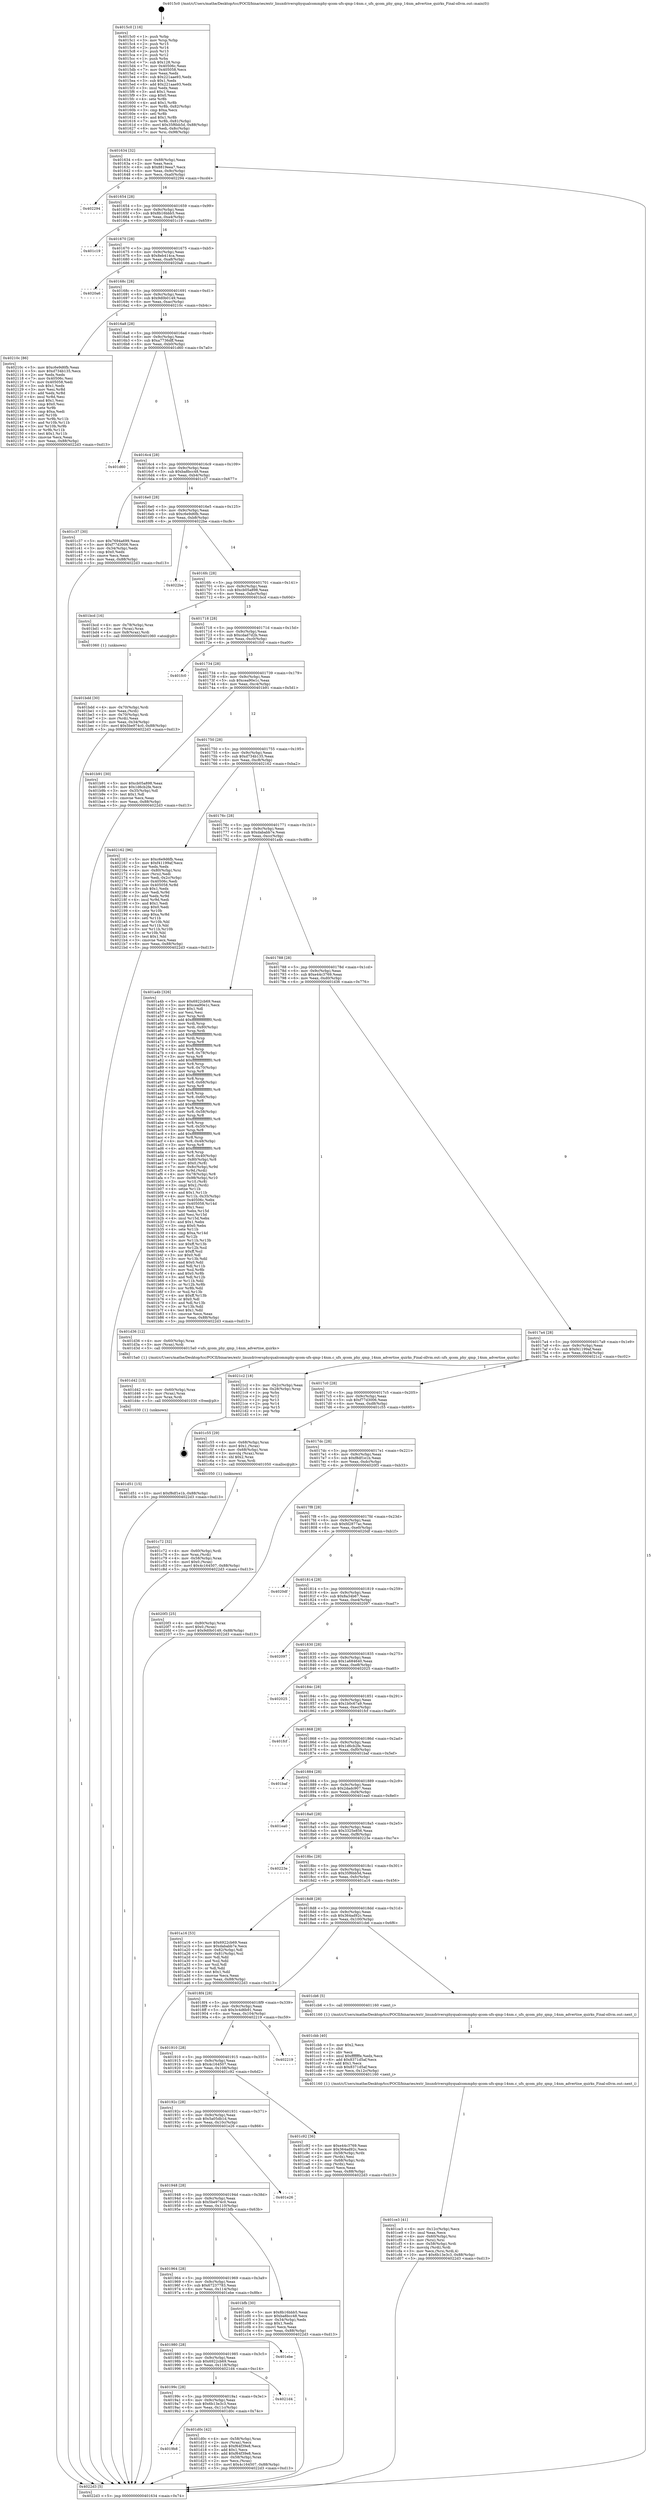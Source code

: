 digraph "0x4015c0" {
  label = "0x4015c0 (/mnt/c/Users/mathe/Desktop/tcc/POCII/binaries/extr_linuxdriversphyqualcommphy-qcom-ufs-qmp-14nm.c_ufs_qcom_phy_qmp_14nm_advertise_quirks_Final-ollvm.out::main(0))"
  labelloc = "t"
  node[shape=record]

  Entry [label="",width=0.3,height=0.3,shape=circle,fillcolor=black,style=filled]
  "0x401634" [label="{
     0x401634 [32]\l
     | [instrs]\l
     &nbsp;&nbsp;0x401634 \<+6\>: mov -0x88(%rbp),%eax\l
     &nbsp;&nbsp;0x40163a \<+2\>: mov %eax,%ecx\l
     &nbsp;&nbsp;0x40163c \<+6\>: sub $0x8819eea7,%ecx\l
     &nbsp;&nbsp;0x401642 \<+6\>: mov %eax,-0x9c(%rbp)\l
     &nbsp;&nbsp;0x401648 \<+6\>: mov %ecx,-0xa0(%rbp)\l
     &nbsp;&nbsp;0x40164e \<+6\>: je 0000000000402294 \<main+0xcd4\>\l
  }"]
  "0x402294" [label="{
     0x402294\l
  }", style=dashed]
  "0x401654" [label="{
     0x401654 [28]\l
     | [instrs]\l
     &nbsp;&nbsp;0x401654 \<+5\>: jmp 0000000000401659 \<main+0x99\>\l
     &nbsp;&nbsp;0x401659 \<+6\>: mov -0x9c(%rbp),%eax\l
     &nbsp;&nbsp;0x40165f \<+5\>: sub $0x8b16bbb5,%eax\l
     &nbsp;&nbsp;0x401664 \<+6\>: mov %eax,-0xa4(%rbp)\l
     &nbsp;&nbsp;0x40166a \<+6\>: je 0000000000401c19 \<main+0x659\>\l
  }"]
  Exit [label="",width=0.3,height=0.3,shape=circle,fillcolor=black,style=filled,peripheries=2]
  "0x401c19" [label="{
     0x401c19\l
  }", style=dashed]
  "0x401670" [label="{
     0x401670 [28]\l
     | [instrs]\l
     &nbsp;&nbsp;0x401670 \<+5\>: jmp 0000000000401675 \<main+0xb5\>\l
     &nbsp;&nbsp;0x401675 \<+6\>: mov -0x9c(%rbp),%eax\l
     &nbsp;&nbsp;0x40167b \<+5\>: sub $0x8eb414ca,%eax\l
     &nbsp;&nbsp;0x401680 \<+6\>: mov %eax,-0xa8(%rbp)\l
     &nbsp;&nbsp;0x401686 \<+6\>: je 00000000004020a6 \<main+0xae6\>\l
  }"]
  "0x401d51" [label="{
     0x401d51 [15]\l
     | [instrs]\l
     &nbsp;&nbsp;0x401d51 \<+10\>: movl $0xf8df1e1b,-0x88(%rbp)\l
     &nbsp;&nbsp;0x401d5b \<+5\>: jmp 00000000004022d3 \<main+0xd13\>\l
  }"]
  "0x4020a6" [label="{
     0x4020a6\l
  }", style=dashed]
  "0x40168c" [label="{
     0x40168c [28]\l
     | [instrs]\l
     &nbsp;&nbsp;0x40168c \<+5\>: jmp 0000000000401691 \<main+0xd1\>\l
     &nbsp;&nbsp;0x401691 \<+6\>: mov -0x9c(%rbp),%eax\l
     &nbsp;&nbsp;0x401697 \<+5\>: sub $0x9d0b0149,%eax\l
     &nbsp;&nbsp;0x40169c \<+6\>: mov %eax,-0xac(%rbp)\l
     &nbsp;&nbsp;0x4016a2 \<+6\>: je 000000000040210c \<main+0xb4c\>\l
  }"]
  "0x401d42" [label="{
     0x401d42 [15]\l
     | [instrs]\l
     &nbsp;&nbsp;0x401d42 \<+4\>: mov -0x60(%rbp),%rax\l
     &nbsp;&nbsp;0x401d46 \<+3\>: mov (%rax),%rax\l
     &nbsp;&nbsp;0x401d49 \<+3\>: mov %rax,%rdi\l
     &nbsp;&nbsp;0x401d4c \<+5\>: call 0000000000401030 \<free@plt\>\l
     | [calls]\l
     &nbsp;&nbsp;0x401030 \{1\} (unknown)\l
  }"]
  "0x40210c" [label="{
     0x40210c [86]\l
     | [instrs]\l
     &nbsp;&nbsp;0x40210c \<+5\>: mov $0xc6e9d6fb,%eax\l
     &nbsp;&nbsp;0x402111 \<+5\>: mov $0xd734b135,%ecx\l
     &nbsp;&nbsp;0x402116 \<+2\>: xor %edx,%edx\l
     &nbsp;&nbsp;0x402118 \<+7\>: mov 0x40506c,%esi\l
     &nbsp;&nbsp;0x40211f \<+7\>: mov 0x405058,%edi\l
     &nbsp;&nbsp;0x402126 \<+3\>: sub $0x1,%edx\l
     &nbsp;&nbsp;0x402129 \<+3\>: mov %esi,%r8d\l
     &nbsp;&nbsp;0x40212c \<+3\>: add %edx,%r8d\l
     &nbsp;&nbsp;0x40212f \<+4\>: imul %r8d,%esi\l
     &nbsp;&nbsp;0x402133 \<+3\>: and $0x1,%esi\l
     &nbsp;&nbsp;0x402136 \<+3\>: cmp $0x0,%esi\l
     &nbsp;&nbsp;0x402139 \<+4\>: sete %r9b\l
     &nbsp;&nbsp;0x40213d \<+3\>: cmp $0xa,%edi\l
     &nbsp;&nbsp;0x402140 \<+4\>: setl %r10b\l
     &nbsp;&nbsp;0x402144 \<+3\>: mov %r9b,%r11b\l
     &nbsp;&nbsp;0x402147 \<+3\>: and %r10b,%r11b\l
     &nbsp;&nbsp;0x40214a \<+3\>: xor %r10b,%r9b\l
     &nbsp;&nbsp;0x40214d \<+3\>: or %r9b,%r11b\l
     &nbsp;&nbsp;0x402150 \<+4\>: test $0x1,%r11b\l
     &nbsp;&nbsp;0x402154 \<+3\>: cmovne %ecx,%eax\l
     &nbsp;&nbsp;0x402157 \<+6\>: mov %eax,-0x88(%rbp)\l
     &nbsp;&nbsp;0x40215d \<+5\>: jmp 00000000004022d3 \<main+0xd13\>\l
  }"]
  "0x4016a8" [label="{
     0x4016a8 [28]\l
     | [instrs]\l
     &nbsp;&nbsp;0x4016a8 \<+5\>: jmp 00000000004016ad \<main+0xed\>\l
     &nbsp;&nbsp;0x4016ad \<+6\>: mov -0x9c(%rbp),%eax\l
     &nbsp;&nbsp;0x4016b3 \<+5\>: sub $0xa7736dff,%eax\l
     &nbsp;&nbsp;0x4016b8 \<+6\>: mov %eax,-0xb0(%rbp)\l
     &nbsp;&nbsp;0x4016be \<+6\>: je 0000000000401d60 \<main+0x7a0\>\l
  }"]
  "0x4019b8" [label="{
     0x4019b8\l
  }", style=dashed]
  "0x401d60" [label="{
     0x401d60\l
  }", style=dashed]
  "0x4016c4" [label="{
     0x4016c4 [28]\l
     | [instrs]\l
     &nbsp;&nbsp;0x4016c4 \<+5\>: jmp 00000000004016c9 \<main+0x109\>\l
     &nbsp;&nbsp;0x4016c9 \<+6\>: mov -0x9c(%rbp),%eax\l
     &nbsp;&nbsp;0x4016cf \<+5\>: sub $0xba8bcc48,%eax\l
     &nbsp;&nbsp;0x4016d4 \<+6\>: mov %eax,-0xb4(%rbp)\l
     &nbsp;&nbsp;0x4016da \<+6\>: je 0000000000401c37 \<main+0x677\>\l
  }"]
  "0x401d0c" [label="{
     0x401d0c [42]\l
     | [instrs]\l
     &nbsp;&nbsp;0x401d0c \<+4\>: mov -0x58(%rbp),%rax\l
     &nbsp;&nbsp;0x401d10 \<+2\>: mov (%rax),%ecx\l
     &nbsp;&nbsp;0x401d12 \<+6\>: sub $0xf64f39e8,%ecx\l
     &nbsp;&nbsp;0x401d18 \<+3\>: add $0x1,%ecx\l
     &nbsp;&nbsp;0x401d1b \<+6\>: add $0xf64f39e8,%ecx\l
     &nbsp;&nbsp;0x401d21 \<+4\>: mov -0x58(%rbp),%rax\l
     &nbsp;&nbsp;0x401d25 \<+2\>: mov %ecx,(%rax)\l
     &nbsp;&nbsp;0x401d27 \<+10\>: movl $0x4c164507,-0x88(%rbp)\l
     &nbsp;&nbsp;0x401d31 \<+5\>: jmp 00000000004022d3 \<main+0xd13\>\l
  }"]
  "0x401c37" [label="{
     0x401c37 [30]\l
     | [instrs]\l
     &nbsp;&nbsp;0x401c37 \<+5\>: mov $0x7694a699,%eax\l
     &nbsp;&nbsp;0x401c3c \<+5\>: mov $0xf77d3006,%ecx\l
     &nbsp;&nbsp;0x401c41 \<+3\>: mov -0x34(%rbp),%edx\l
     &nbsp;&nbsp;0x401c44 \<+3\>: cmp $0x0,%edx\l
     &nbsp;&nbsp;0x401c47 \<+3\>: cmove %ecx,%eax\l
     &nbsp;&nbsp;0x401c4a \<+6\>: mov %eax,-0x88(%rbp)\l
     &nbsp;&nbsp;0x401c50 \<+5\>: jmp 00000000004022d3 \<main+0xd13\>\l
  }"]
  "0x4016e0" [label="{
     0x4016e0 [28]\l
     | [instrs]\l
     &nbsp;&nbsp;0x4016e0 \<+5\>: jmp 00000000004016e5 \<main+0x125\>\l
     &nbsp;&nbsp;0x4016e5 \<+6\>: mov -0x9c(%rbp),%eax\l
     &nbsp;&nbsp;0x4016eb \<+5\>: sub $0xc6e9d6fb,%eax\l
     &nbsp;&nbsp;0x4016f0 \<+6\>: mov %eax,-0xb8(%rbp)\l
     &nbsp;&nbsp;0x4016f6 \<+6\>: je 00000000004022be \<main+0xcfe\>\l
  }"]
  "0x40199c" [label="{
     0x40199c [28]\l
     | [instrs]\l
     &nbsp;&nbsp;0x40199c \<+5\>: jmp 00000000004019a1 \<main+0x3e1\>\l
     &nbsp;&nbsp;0x4019a1 \<+6\>: mov -0x9c(%rbp),%eax\l
     &nbsp;&nbsp;0x4019a7 \<+5\>: sub $0x6b13e3c3,%eax\l
     &nbsp;&nbsp;0x4019ac \<+6\>: mov %eax,-0x11c(%rbp)\l
     &nbsp;&nbsp;0x4019b2 \<+6\>: je 0000000000401d0c \<main+0x74c\>\l
  }"]
  "0x4022be" [label="{
     0x4022be\l
  }", style=dashed]
  "0x4016fc" [label="{
     0x4016fc [28]\l
     | [instrs]\l
     &nbsp;&nbsp;0x4016fc \<+5\>: jmp 0000000000401701 \<main+0x141\>\l
     &nbsp;&nbsp;0x401701 \<+6\>: mov -0x9c(%rbp),%eax\l
     &nbsp;&nbsp;0x401707 \<+5\>: sub $0xcb05a898,%eax\l
     &nbsp;&nbsp;0x40170c \<+6\>: mov %eax,-0xbc(%rbp)\l
     &nbsp;&nbsp;0x401712 \<+6\>: je 0000000000401bcd \<main+0x60d\>\l
  }"]
  "0x4021d4" [label="{
     0x4021d4\l
  }", style=dashed]
  "0x401bcd" [label="{
     0x401bcd [16]\l
     | [instrs]\l
     &nbsp;&nbsp;0x401bcd \<+4\>: mov -0x78(%rbp),%rax\l
     &nbsp;&nbsp;0x401bd1 \<+3\>: mov (%rax),%rax\l
     &nbsp;&nbsp;0x401bd4 \<+4\>: mov 0x8(%rax),%rdi\l
     &nbsp;&nbsp;0x401bd8 \<+5\>: call 0000000000401060 \<atoi@plt\>\l
     | [calls]\l
     &nbsp;&nbsp;0x401060 \{1\} (unknown)\l
  }"]
  "0x401718" [label="{
     0x401718 [28]\l
     | [instrs]\l
     &nbsp;&nbsp;0x401718 \<+5\>: jmp 000000000040171d \<main+0x15d\>\l
     &nbsp;&nbsp;0x40171d \<+6\>: mov -0x9c(%rbp),%eax\l
     &nbsp;&nbsp;0x401723 \<+5\>: sub $0xcdad7d2b,%eax\l
     &nbsp;&nbsp;0x401728 \<+6\>: mov %eax,-0xc0(%rbp)\l
     &nbsp;&nbsp;0x40172e \<+6\>: je 0000000000401fc0 \<main+0xa00\>\l
  }"]
  "0x401980" [label="{
     0x401980 [28]\l
     | [instrs]\l
     &nbsp;&nbsp;0x401980 \<+5\>: jmp 0000000000401985 \<main+0x3c5\>\l
     &nbsp;&nbsp;0x401985 \<+6\>: mov -0x9c(%rbp),%eax\l
     &nbsp;&nbsp;0x40198b \<+5\>: sub $0x6922cb69,%eax\l
     &nbsp;&nbsp;0x401990 \<+6\>: mov %eax,-0x118(%rbp)\l
     &nbsp;&nbsp;0x401996 \<+6\>: je 00000000004021d4 \<main+0xc14\>\l
  }"]
  "0x401fc0" [label="{
     0x401fc0\l
  }", style=dashed]
  "0x401734" [label="{
     0x401734 [28]\l
     | [instrs]\l
     &nbsp;&nbsp;0x401734 \<+5\>: jmp 0000000000401739 \<main+0x179\>\l
     &nbsp;&nbsp;0x401739 \<+6\>: mov -0x9c(%rbp),%eax\l
     &nbsp;&nbsp;0x40173f \<+5\>: sub $0xcea90e1c,%eax\l
     &nbsp;&nbsp;0x401744 \<+6\>: mov %eax,-0xc4(%rbp)\l
     &nbsp;&nbsp;0x40174a \<+6\>: je 0000000000401b91 \<main+0x5d1\>\l
  }"]
  "0x401ebe" [label="{
     0x401ebe\l
  }", style=dashed]
  "0x401b91" [label="{
     0x401b91 [30]\l
     | [instrs]\l
     &nbsp;&nbsp;0x401b91 \<+5\>: mov $0xcb05a898,%eax\l
     &nbsp;&nbsp;0x401b96 \<+5\>: mov $0x1d6cb2fe,%ecx\l
     &nbsp;&nbsp;0x401b9b \<+3\>: mov -0x35(%rbp),%dl\l
     &nbsp;&nbsp;0x401b9e \<+3\>: test $0x1,%dl\l
     &nbsp;&nbsp;0x401ba1 \<+3\>: cmovne %ecx,%eax\l
     &nbsp;&nbsp;0x401ba4 \<+6\>: mov %eax,-0x88(%rbp)\l
     &nbsp;&nbsp;0x401baa \<+5\>: jmp 00000000004022d3 \<main+0xd13\>\l
  }"]
  "0x401750" [label="{
     0x401750 [28]\l
     | [instrs]\l
     &nbsp;&nbsp;0x401750 \<+5\>: jmp 0000000000401755 \<main+0x195\>\l
     &nbsp;&nbsp;0x401755 \<+6\>: mov -0x9c(%rbp),%eax\l
     &nbsp;&nbsp;0x40175b \<+5\>: sub $0xd734b135,%eax\l
     &nbsp;&nbsp;0x401760 \<+6\>: mov %eax,-0xc8(%rbp)\l
     &nbsp;&nbsp;0x401766 \<+6\>: je 0000000000402162 \<main+0xba2\>\l
  }"]
  "0x401ce3" [label="{
     0x401ce3 [41]\l
     | [instrs]\l
     &nbsp;&nbsp;0x401ce3 \<+6\>: mov -0x12c(%rbp),%ecx\l
     &nbsp;&nbsp;0x401ce9 \<+3\>: imul %eax,%ecx\l
     &nbsp;&nbsp;0x401cec \<+4\>: mov -0x60(%rbp),%rsi\l
     &nbsp;&nbsp;0x401cf0 \<+3\>: mov (%rsi),%rsi\l
     &nbsp;&nbsp;0x401cf3 \<+4\>: mov -0x58(%rbp),%rdi\l
     &nbsp;&nbsp;0x401cf7 \<+3\>: movslq (%rdi),%rdi\l
     &nbsp;&nbsp;0x401cfa \<+3\>: mov %ecx,(%rsi,%rdi,4)\l
     &nbsp;&nbsp;0x401cfd \<+10\>: movl $0x6b13e3c3,-0x88(%rbp)\l
     &nbsp;&nbsp;0x401d07 \<+5\>: jmp 00000000004022d3 \<main+0xd13\>\l
  }"]
  "0x402162" [label="{
     0x402162 [96]\l
     | [instrs]\l
     &nbsp;&nbsp;0x402162 \<+5\>: mov $0xc6e9d6fb,%eax\l
     &nbsp;&nbsp;0x402167 \<+5\>: mov $0xf41199af,%ecx\l
     &nbsp;&nbsp;0x40216c \<+2\>: xor %edx,%edx\l
     &nbsp;&nbsp;0x40216e \<+4\>: mov -0x80(%rbp),%rsi\l
     &nbsp;&nbsp;0x402172 \<+2\>: mov (%rsi),%edi\l
     &nbsp;&nbsp;0x402174 \<+3\>: mov %edi,-0x2c(%rbp)\l
     &nbsp;&nbsp;0x402177 \<+7\>: mov 0x40506c,%edi\l
     &nbsp;&nbsp;0x40217e \<+8\>: mov 0x405058,%r8d\l
     &nbsp;&nbsp;0x402186 \<+3\>: sub $0x1,%edx\l
     &nbsp;&nbsp;0x402189 \<+3\>: mov %edi,%r9d\l
     &nbsp;&nbsp;0x40218c \<+3\>: add %edx,%r9d\l
     &nbsp;&nbsp;0x40218f \<+4\>: imul %r9d,%edi\l
     &nbsp;&nbsp;0x402193 \<+3\>: and $0x1,%edi\l
     &nbsp;&nbsp;0x402196 \<+3\>: cmp $0x0,%edi\l
     &nbsp;&nbsp;0x402199 \<+4\>: sete %r10b\l
     &nbsp;&nbsp;0x40219d \<+4\>: cmp $0xa,%r8d\l
     &nbsp;&nbsp;0x4021a1 \<+4\>: setl %r11b\l
     &nbsp;&nbsp;0x4021a5 \<+3\>: mov %r10b,%bl\l
     &nbsp;&nbsp;0x4021a8 \<+3\>: and %r11b,%bl\l
     &nbsp;&nbsp;0x4021ab \<+3\>: xor %r11b,%r10b\l
     &nbsp;&nbsp;0x4021ae \<+3\>: or %r10b,%bl\l
     &nbsp;&nbsp;0x4021b1 \<+3\>: test $0x1,%bl\l
     &nbsp;&nbsp;0x4021b4 \<+3\>: cmovne %ecx,%eax\l
     &nbsp;&nbsp;0x4021b7 \<+6\>: mov %eax,-0x88(%rbp)\l
     &nbsp;&nbsp;0x4021bd \<+5\>: jmp 00000000004022d3 \<main+0xd13\>\l
  }"]
  "0x40176c" [label="{
     0x40176c [28]\l
     | [instrs]\l
     &nbsp;&nbsp;0x40176c \<+5\>: jmp 0000000000401771 \<main+0x1b1\>\l
     &nbsp;&nbsp;0x401771 \<+6\>: mov -0x9c(%rbp),%eax\l
     &nbsp;&nbsp;0x401777 \<+5\>: sub $0xdababb7e,%eax\l
     &nbsp;&nbsp;0x40177c \<+6\>: mov %eax,-0xcc(%rbp)\l
     &nbsp;&nbsp;0x401782 \<+6\>: je 0000000000401a4b \<main+0x48b\>\l
  }"]
  "0x401cbb" [label="{
     0x401cbb [40]\l
     | [instrs]\l
     &nbsp;&nbsp;0x401cbb \<+5\>: mov $0x2,%ecx\l
     &nbsp;&nbsp;0x401cc0 \<+1\>: cltd\l
     &nbsp;&nbsp;0x401cc1 \<+2\>: idiv %ecx\l
     &nbsp;&nbsp;0x401cc3 \<+6\>: imul $0xfffffffe,%edx,%ecx\l
     &nbsp;&nbsp;0x401cc9 \<+6\>: add $0x8371d5af,%ecx\l
     &nbsp;&nbsp;0x401ccf \<+3\>: add $0x1,%ecx\l
     &nbsp;&nbsp;0x401cd2 \<+6\>: sub $0x8371d5af,%ecx\l
     &nbsp;&nbsp;0x401cd8 \<+6\>: mov %ecx,-0x12c(%rbp)\l
     &nbsp;&nbsp;0x401cde \<+5\>: call 0000000000401160 \<next_i\>\l
     | [calls]\l
     &nbsp;&nbsp;0x401160 \{1\} (/mnt/c/Users/mathe/Desktop/tcc/POCII/binaries/extr_linuxdriversphyqualcommphy-qcom-ufs-qmp-14nm.c_ufs_qcom_phy_qmp_14nm_advertise_quirks_Final-ollvm.out::next_i)\l
  }"]
  "0x401a4b" [label="{
     0x401a4b [326]\l
     | [instrs]\l
     &nbsp;&nbsp;0x401a4b \<+5\>: mov $0x6922cb69,%eax\l
     &nbsp;&nbsp;0x401a50 \<+5\>: mov $0xcea90e1c,%ecx\l
     &nbsp;&nbsp;0x401a55 \<+2\>: mov $0x1,%dl\l
     &nbsp;&nbsp;0x401a57 \<+2\>: xor %esi,%esi\l
     &nbsp;&nbsp;0x401a59 \<+3\>: mov %rsp,%rdi\l
     &nbsp;&nbsp;0x401a5c \<+4\>: add $0xfffffffffffffff0,%rdi\l
     &nbsp;&nbsp;0x401a60 \<+3\>: mov %rdi,%rsp\l
     &nbsp;&nbsp;0x401a63 \<+4\>: mov %rdi,-0x80(%rbp)\l
     &nbsp;&nbsp;0x401a67 \<+3\>: mov %rsp,%rdi\l
     &nbsp;&nbsp;0x401a6a \<+4\>: add $0xfffffffffffffff0,%rdi\l
     &nbsp;&nbsp;0x401a6e \<+3\>: mov %rdi,%rsp\l
     &nbsp;&nbsp;0x401a71 \<+3\>: mov %rsp,%r8\l
     &nbsp;&nbsp;0x401a74 \<+4\>: add $0xfffffffffffffff0,%r8\l
     &nbsp;&nbsp;0x401a78 \<+3\>: mov %r8,%rsp\l
     &nbsp;&nbsp;0x401a7b \<+4\>: mov %r8,-0x78(%rbp)\l
     &nbsp;&nbsp;0x401a7f \<+3\>: mov %rsp,%r8\l
     &nbsp;&nbsp;0x401a82 \<+4\>: add $0xfffffffffffffff0,%r8\l
     &nbsp;&nbsp;0x401a86 \<+3\>: mov %r8,%rsp\l
     &nbsp;&nbsp;0x401a89 \<+4\>: mov %r8,-0x70(%rbp)\l
     &nbsp;&nbsp;0x401a8d \<+3\>: mov %rsp,%r8\l
     &nbsp;&nbsp;0x401a90 \<+4\>: add $0xfffffffffffffff0,%r8\l
     &nbsp;&nbsp;0x401a94 \<+3\>: mov %r8,%rsp\l
     &nbsp;&nbsp;0x401a97 \<+4\>: mov %r8,-0x68(%rbp)\l
     &nbsp;&nbsp;0x401a9b \<+3\>: mov %rsp,%r8\l
     &nbsp;&nbsp;0x401a9e \<+4\>: add $0xfffffffffffffff0,%r8\l
     &nbsp;&nbsp;0x401aa2 \<+3\>: mov %r8,%rsp\l
     &nbsp;&nbsp;0x401aa5 \<+4\>: mov %r8,-0x60(%rbp)\l
     &nbsp;&nbsp;0x401aa9 \<+3\>: mov %rsp,%r8\l
     &nbsp;&nbsp;0x401aac \<+4\>: add $0xfffffffffffffff0,%r8\l
     &nbsp;&nbsp;0x401ab0 \<+3\>: mov %r8,%rsp\l
     &nbsp;&nbsp;0x401ab3 \<+4\>: mov %r8,-0x58(%rbp)\l
     &nbsp;&nbsp;0x401ab7 \<+3\>: mov %rsp,%r8\l
     &nbsp;&nbsp;0x401aba \<+4\>: add $0xfffffffffffffff0,%r8\l
     &nbsp;&nbsp;0x401abe \<+3\>: mov %r8,%rsp\l
     &nbsp;&nbsp;0x401ac1 \<+4\>: mov %r8,-0x50(%rbp)\l
     &nbsp;&nbsp;0x401ac5 \<+3\>: mov %rsp,%r8\l
     &nbsp;&nbsp;0x401ac8 \<+4\>: add $0xfffffffffffffff0,%r8\l
     &nbsp;&nbsp;0x401acc \<+3\>: mov %r8,%rsp\l
     &nbsp;&nbsp;0x401acf \<+4\>: mov %r8,-0x48(%rbp)\l
     &nbsp;&nbsp;0x401ad3 \<+3\>: mov %rsp,%r8\l
     &nbsp;&nbsp;0x401ad6 \<+4\>: add $0xfffffffffffffff0,%r8\l
     &nbsp;&nbsp;0x401ada \<+3\>: mov %r8,%rsp\l
     &nbsp;&nbsp;0x401add \<+4\>: mov %r8,-0x40(%rbp)\l
     &nbsp;&nbsp;0x401ae1 \<+4\>: mov -0x80(%rbp),%r8\l
     &nbsp;&nbsp;0x401ae5 \<+7\>: movl $0x0,(%r8)\l
     &nbsp;&nbsp;0x401aec \<+7\>: mov -0x8c(%rbp),%r9d\l
     &nbsp;&nbsp;0x401af3 \<+3\>: mov %r9d,(%rdi)\l
     &nbsp;&nbsp;0x401af6 \<+4\>: mov -0x78(%rbp),%r8\l
     &nbsp;&nbsp;0x401afa \<+7\>: mov -0x98(%rbp),%r10\l
     &nbsp;&nbsp;0x401b01 \<+3\>: mov %r10,(%r8)\l
     &nbsp;&nbsp;0x401b04 \<+3\>: cmpl $0x2,(%rdi)\l
     &nbsp;&nbsp;0x401b07 \<+4\>: setne %r11b\l
     &nbsp;&nbsp;0x401b0b \<+4\>: and $0x1,%r11b\l
     &nbsp;&nbsp;0x401b0f \<+4\>: mov %r11b,-0x35(%rbp)\l
     &nbsp;&nbsp;0x401b13 \<+7\>: mov 0x40506c,%ebx\l
     &nbsp;&nbsp;0x401b1a \<+8\>: mov 0x405058,%r14d\l
     &nbsp;&nbsp;0x401b22 \<+3\>: sub $0x1,%esi\l
     &nbsp;&nbsp;0x401b25 \<+3\>: mov %ebx,%r15d\l
     &nbsp;&nbsp;0x401b28 \<+3\>: add %esi,%r15d\l
     &nbsp;&nbsp;0x401b2b \<+4\>: imul %r15d,%ebx\l
     &nbsp;&nbsp;0x401b2f \<+3\>: and $0x1,%ebx\l
     &nbsp;&nbsp;0x401b32 \<+3\>: cmp $0x0,%ebx\l
     &nbsp;&nbsp;0x401b35 \<+4\>: sete %r11b\l
     &nbsp;&nbsp;0x401b39 \<+4\>: cmp $0xa,%r14d\l
     &nbsp;&nbsp;0x401b3d \<+4\>: setl %r12b\l
     &nbsp;&nbsp;0x401b41 \<+3\>: mov %r11b,%r13b\l
     &nbsp;&nbsp;0x401b44 \<+4\>: xor $0xff,%r13b\l
     &nbsp;&nbsp;0x401b48 \<+3\>: mov %r12b,%sil\l
     &nbsp;&nbsp;0x401b4b \<+4\>: xor $0xff,%sil\l
     &nbsp;&nbsp;0x401b4f \<+3\>: xor $0x0,%dl\l
     &nbsp;&nbsp;0x401b52 \<+3\>: mov %r13b,%dil\l
     &nbsp;&nbsp;0x401b55 \<+4\>: and $0x0,%dil\l
     &nbsp;&nbsp;0x401b59 \<+3\>: and %dl,%r11b\l
     &nbsp;&nbsp;0x401b5c \<+3\>: mov %sil,%r8b\l
     &nbsp;&nbsp;0x401b5f \<+4\>: and $0x0,%r8b\l
     &nbsp;&nbsp;0x401b63 \<+3\>: and %dl,%r12b\l
     &nbsp;&nbsp;0x401b66 \<+3\>: or %r11b,%dil\l
     &nbsp;&nbsp;0x401b69 \<+3\>: or %r12b,%r8b\l
     &nbsp;&nbsp;0x401b6c \<+3\>: xor %r8b,%dil\l
     &nbsp;&nbsp;0x401b6f \<+3\>: or %sil,%r13b\l
     &nbsp;&nbsp;0x401b72 \<+4\>: xor $0xff,%r13b\l
     &nbsp;&nbsp;0x401b76 \<+3\>: or $0x0,%dl\l
     &nbsp;&nbsp;0x401b79 \<+3\>: and %dl,%r13b\l
     &nbsp;&nbsp;0x401b7c \<+3\>: or %r13b,%dil\l
     &nbsp;&nbsp;0x401b7f \<+4\>: test $0x1,%dil\l
     &nbsp;&nbsp;0x401b83 \<+3\>: cmovne %ecx,%eax\l
     &nbsp;&nbsp;0x401b86 \<+6\>: mov %eax,-0x88(%rbp)\l
     &nbsp;&nbsp;0x401b8c \<+5\>: jmp 00000000004022d3 \<main+0xd13\>\l
  }"]
  "0x401788" [label="{
     0x401788 [28]\l
     | [instrs]\l
     &nbsp;&nbsp;0x401788 \<+5\>: jmp 000000000040178d \<main+0x1cd\>\l
     &nbsp;&nbsp;0x40178d \<+6\>: mov -0x9c(%rbp),%eax\l
     &nbsp;&nbsp;0x401793 \<+5\>: sub $0xe44c3769,%eax\l
     &nbsp;&nbsp;0x401798 \<+6\>: mov %eax,-0xd0(%rbp)\l
     &nbsp;&nbsp;0x40179e \<+6\>: je 0000000000401d36 \<main+0x776\>\l
  }"]
  "0x401c72" [label="{
     0x401c72 [32]\l
     | [instrs]\l
     &nbsp;&nbsp;0x401c72 \<+4\>: mov -0x60(%rbp),%rdi\l
     &nbsp;&nbsp;0x401c76 \<+3\>: mov %rax,(%rdi)\l
     &nbsp;&nbsp;0x401c79 \<+4\>: mov -0x58(%rbp),%rax\l
     &nbsp;&nbsp;0x401c7d \<+6\>: movl $0x0,(%rax)\l
     &nbsp;&nbsp;0x401c83 \<+10\>: movl $0x4c164507,-0x88(%rbp)\l
     &nbsp;&nbsp;0x401c8d \<+5\>: jmp 00000000004022d3 \<main+0xd13\>\l
  }"]
  "0x401d36" [label="{
     0x401d36 [12]\l
     | [instrs]\l
     &nbsp;&nbsp;0x401d36 \<+4\>: mov -0x60(%rbp),%rax\l
     &nbsp;&nbsp;0x401d3a \<+3\>: mov (%rax),%rdi\l
     &nbsp;&nbsp;0x401d3d \<+5\>: call 00000000004015a0 \<ufs_qcom_phy_qmp_14nm_advertise_quirks\>\l
     | [calls]\l
     &nbsp;&nbsp;0x4015a0 \{1\} (/mnt/c/Users/mathe/Desktop/tcc/POCII/binaries/extr_linuxdriversphyqualcommphy-qcom-ufs-qmp-14nm.c_ufs_qcom_phy_qmp_14nm_advertise_quirks_Final-ollvm.out::ufs_qcom_phy_qmp_14nm_advertise_quirks)\l
  }"]
  "0x4017a4" [label="{
     0x4017a4 [28]\l
     | [instrs]\l
     &nbsp;&nbsp;0x4017a4 \<+5\>: jmp 00000000004017a9 \<main+0x1e9\>\l
     &nbsp;&nbsp;0x4017a9 \<+6\>: mov -0x9c(%rbp),%eax\l
     &nbsp;&nbsp;0x4017af \<+5\>: sub $0xf41199af,%eax\l
     &nbsp;&nbsp;0x4017b4 \<+6\>: mov %eax,-0xd4(%rbp)\l
     &nbsp;&nbsp;0x4017ba \<+6\>: je 00000000004021c2 \<main+0xc02\>\l
  }"]
  "0x401964" [label="{
     0x401964 [28]\l
     | [instrs]\l
     &nbsp;&nbsp;0x401964 \<+5\>: jmp 0000000000401969 \<main+0x3a9\>\l
     &nbsp;&nbsp;0x401969 \<+6\>: mov -0x9c(%rbp),%eax\l
     &nbsp;&nbsp;0x40196f \<+5\>: sub $0x67237783,%eax\l
     &nbsp;&nbsp;0x401974 \<+6\>: mov %eax,-0x114(%rbp)\l
     &nbsp;&nbsp;0x40197a \<+6\>: je 0000000000401ebe \<main+0x8fe\>\l
  }"]
  "0x4021c2" [label="{
     0x4021c2 [18]\l
     | [instrs]\l
     &nbsp;&nbsp;0x4021c2 \<+3\>: mov -0x2c(%rbp),%eax\l
     &nbsp;&nbsp;0x4021c5 \<+4\>: lea -0x28(%rbp),%rsp\l
     &nbsp;&nbsp;0x4021c9 \<+1\>: pop %rbx\l
     &nbsp;&nbsp;0x4021ca \<+2\>: pop %r12\l
     &nbsp;&nbsp;0x4021cc \<+2\>: pop %r13\l
     &nbsp;&nbsp;0x4021ce \<+2\>: pop %r14\l
     &nbsp;&nbsp;0x4021d0 \<+2\>: pop %r15\l
     &nbsp;&nbsp;0x4021d2 \<+1\>: pop %rbp\l
     &nbsp;&nbsp;0x4021d3 \<+1\>: ret\l
  }"]
  "0x4017c0" [label="{
     0x4017c0 [28]\l
     | [instrs]\l
     &nbsp;&nbsp;0x4017c0 \<+5\>: jmp 00000000004017c5 \<main+0x205\>\l
     &nbsp;&nbsp;0x4017c5 \<+6\>: mov -0x9c(%rbp),%eax\l
     &nbsp;&nbsp;0x4017cb \<+5\>: sub $0xf77d3006,%eax\l
     &nbsp;&nbsp;0x4017d0 \<+6\>: mov %eax,-0xd8(%rbp)\l
     &nbsp;&nbsp;0x4017d6 \<+6\>: je 0000000000401c55 \<main+0x695\>\l
  }"]
  "0x401bfb" [label="{
     0x401bfb [30]\l
     | [instrs]\l
     &nbsp;&nbsp;0x401bfb \<+5\>: mov $0x8b16bbb5,%eax\l
     &nbsp;&nbsp;0x401c00 \<+5\>: mov $0xba8bcc48,%ecx\l
     &nbsp;&nbsp;0x401c05 \<+3\>: mov -0x34(%rbp),%edx\l
     &nbsp;&nbsp;0x401c08 \<+3\>: cmp $0x1,%edx\l
     &nbsp;&nbsp;0x401c0b \<+3\>: cmovl %ecx,%eax\l
     &nbsp;&nbsp;0x401c0e \<+6\>: mov %eax,-0x88(%rbp)\l
     &nbsp;&nbsp;0x401c14 \<+5\>: jmp 00000000004022d3 \<main+0xd13\>\l
  }"]
  "0x401c55" [label="{
     0x401c55 [29]\l
     | [instrs]\l
     &nbsp;&nbsp;0x401c55 \<+4\>: mov -0x68(%rbp),%rax\l
     &nbsp;&nbsp;0x401c59 \<+6\>: movl $0x1,(%rax)\l
     &nbsp;&nbsp;0x401c5f \<+4\>: mov -0x68(%rbp),%rax\l
     &nbsp;&nbsp;0x401c63 \<+3\>: movslq (%rax),%rax\l
     &nbsp;&nbsp;0x401c66 \<+4\>: shl $0x2,%rax\l
     &nbsp;&nbsp;0x401c6a \<+3\>: mov %rax,%rdi\l
     &nbsp;&nbsp;0x401c6d \<+5\>: call 0000000000401050 \<malloc@plt\>\l
     | [calls]\l
     &nbsp;&nbsp;0x401050 \{1\} (unknown)\l
  }"]
  "0x4017dc" [label="{
     0x4017dc [28]\l
     | [instrs]\l
     &nbsp;&nbsp;0x4017dc \<+5\>: jmp 00000000004017e1 \<main+0x221\>\l
     &nbsp;&nbsp;0x4017e1 \<+6\>: mov -0x9c(%rbp),%eax\l
     &nbsp;&nbsp;0x4017e7 \<+5\>: sub $0xf8df1e1b,%eax\l
     &nbsp;&nbsp;0x4017ec \<+6\>: mov %eax,-0xdc(%rbp)\l
     &nbsp;&nbsp;0x4017f2 \<+6\>: je 00000000004020f3 \<main+0xb33\>\l
  }"]
  "0x401948" [label="{
     0x401948 [28]\l
     | [instrs]\l
     &nbsp;&nbsp;0x401948 \<+5\>: jmp 000000000040194d \<main+0x38d\>\l
     &nbsp;&nbsp;0x40194d \<+6\>: mov -0x9c(%rbp),%eax\l
     &nbsp;&nbsp;0x401953 \<+5\>: sub $0x5be974c0,%eax\l
     &nbsp;&nbsp;0x401958 \<+6\>: mov %eax,-0x110(%rbp)\l
     &nbsp;&nbsp;0x40195e \<+6\>: je 0000000000401bfb \<main+0x63b\>\l
  }"]
  "0x4020f3" [label="{
     0x4020f3 [25]\l
     | [instrs]\l
     &nbsp;&nbsp;0x4020f3 \<+4\>: mov -0x80(%rbp),%rax\l
     &nbsp;&nbsp;0x4020f7 \<+6\>: movl $0x0,(%rax)\l
     &nbsp;&nbsp;0x4020fd \<+10\>: movl $0x9d0b0149,-0x88(%rbp)\l
     &nbsp;&nbsp;0x402107 \<+5\>: jmp 00000000004022d3 \<main+0xd13\>\l
  }"]
  "0x4017f8" [label="{
     0x4017f8 [28]\l
     | [instrs]\l
     &nbsp;&nbsp;0x4017f8 \<+5\>: jmp 00000000004017fd \<main+0x23d\>\l
     &nbsp;&nbsp;0x4017fd \<+6\>: mov -0x9c(%rbp),%eax\l
     &nbsp;&nbsp;0x401803 \<+5\>: sub $0xfd2877ac,%eax\l
     &nbsp;&nbsp;0x401808 \<+6\>: mov %eax,-0xe0(%rbp)\l
     &nbsp;&nbsp;0x40180e \<+6\>: je 00000000004020df \<main+0xb1f\>\l
  }"]
  "0x401e26" [label="{
     0x401e26\l
  }", style=dashed]
  "0x4020df" [label="{
     0x4020df\l
  }", style=dashed]
  "0x401814" [label="{
     0x401814 [28]\l
     | [instrs]\l
     &nbsp;&nbsp;0x401814 \<+5\>: jmp 0000000000401819 \<main+0x259\>\l
     &nbsp;&nbsp;0x401819 \<+6\>: mov -0x9c(%rbp),%eax\l
     &nbsp;&nbsp;0x40181f \<+5\>: sub $0x8a34b67,%eax\l
     &nbsp;&nbsp;0x401824 \<+6\>: mov %eax,-0xe4(%rbp)\l
     &nbsp;&nbsp;0x40182a \<+6\>: je 0000000000402097 \<main+0xad7\>\l
  }"]
  "0x40192c" [label="{
     0x40192c [28]\l
     | [instrs]\l
     &nbsp;&nbsp;0x40192c \<+5\>: jmp 0000000000401931 \<main+0x371\>\l
     &nbsp;&nbsp;0x401931 \<+6\>: mov -0x9c(%rbp),%eax\l
     &nbsp;&nbsp;0x401937 \<+5\>: sub $0x5a05db1d,%eax\l
     &nbsp;&nbsp;0x40193c \<+6\>: mov %eax,-0x10c(%rbp)\l
     &nbsp;&nbsp;0x401942 \<+6\>: je 0000000000401e26 \<main+0x866\>\l
  }"]
  "0x402097" [label="{
     0x402097\l
  }", style=dashed]
  "0x401830" [label="{
     0x401830 [28]\l
     | [instrs]\l
     &nbsp;&nbsp;0x401830 \<+5\>: jmp 0000000000401835 \<main+0x275\>\l
     &nbsp;&nbsp;0x401835 \<+6\>: mov -0x9c(%rbp),%eax\l
     &nbsp;&nbsp;0x40183b \<+5\>: sub $0x1a684640,%eax\l
     &nbsp;&nbsp;0x401840 \<+6\>: mov %eax,-0xe8(%rbp)\l
     &nbsp;&nbsp;0x401846 \<+6\>: je 0000000000402025 \<main+0xa65\>\l
  }"]
  "0x401c92" [label="{
     0x401c92 [36]\l
     | [instrs]\l
     &nbsp;&nbsp;0x401c92 \<+5\>: mov $0xe44c3769,%eax\l
     &nbsp;&nbsp;0x401c97 \<+5\>: mov $0x364ad92c,%ecx\l
     &nbsp;&nbsp;0x401c9c \<+4\>: mov -0x58(%rbp),%rdx\l
     &nbsp;&nbsp;0x401ca0 \<+2\>: mov (%rdx),%esi\l
     &nbsp;&nbsp;0x401ca2 \<+4\>: mov -0x68(%rbp),%rdx\l
     &nbsp;&nbsp;0x401ca6 \<+2\>: cmp (%rdx),%esi\l
     &nbsp;&nbsp;0x401ca8 \<+3\>: cmovl %ecx,%eax\l
     &nbsp;&nbsp;0x401cab \<+6\>: mov %eax,-0x88(%rbp)\l
     &nbsp;&nbsp;0x401cb1 \<+5\>: jmp 00000000004022d3 \<main+0xd13\>\l
  }"]
  "0x402025" [label="{
     0x402025\l
  }", style=dashed]
  "0x40184c" [label="{
     0x40184c [28]\l
     | [instrs]\l
     &nbsp;&nbsp;0x40184c \<+5\>: jmp 0000000000401851 \<main+0x291\>\l
     &nbsp;&nbsp;0x401851 \<+6\>: mov -0x9c(%rbp),%eax\l
     &nbsp;&nbsp;0x401857 \<+5\>: sub $0x1b0c67a9,%eax\l
     &nbsp;&nbsp;0x40185c \<+6\>: mov %eax,-0xec(%rbp)\l
     &nbsp;&nbsp;0x401862 \<+6\>: je 0000000000401fcf \<main+0xa0f\>\l
  }"]
  "0x401910" [label="{
     0x401910 [28]\l
     | [instrs]\l
     &nbsp;&nbsp;0x401910 \<+5\>: jmp 0000000000401915 \<main+0x355\>\l
     &nbsp;&nbsp;0x401915 \<+6\>: mov -0x9c(%rbp),%eax\l
     &nbsp;&nbsp;0x40191b \<+5\>: sub $0x4c164507,%eax\l
     &nbsp;&nbsp;0x401920 \<+6\>: mov %eax,-0x108(%rbp)\l
     &nbsp;&nbsp;0x401926 \<+6\>: je 0000000000401c92 \<main+0x6d2\>\l
  }"]
  "0x401fcf" [label="{
     0x401fcf\l
  }", style=dashed]
  "0x401868" [label="{
     0x401868 [28]\l
     | [instrs]\l
     &nbsp;&nbsp;0x401868 \<+5\>: jmp 000000000040186d \<main+0x2ad\>\l
     &nbsp;&nbsp;0x40186d \<+6\>: mov -0x9c(%rbp),%eax\l
     &nbsp;&nbsp;0x401873 \<+5\>: sub $0x1d6cb2fe,%eax\l
     &nbsp;&nbsp;0x401878 \<+6\>: mov %eax,-0xf0(%rbp)\l
     &nbsp;&nbsp;0x40187e \<+6\>: je 0000000000401baf \<main+0x5ef\>\l
  }"]
  "0x402219" [label="{
     0x402219\l
  }", style=dashed]
  "0x401baf" [label="{
     0x401baf\l
  }", style=dashed]
  "0x401884" [label="{
     0x401884 [28]\l
     | [instrs]\l
     &nbsp;&nbsp;0x401884 \<+5\>: jmp 0000000000401889 \<main+0x2c9\>\l
     &nbsp;&nbsp;0x401889 \<+6\>: mov -0x9c(%rbp),%eax\l
     &nbsp;&nbsp;0x40188f \<+5\>: sub $0x2dadc907,%eax\l
     &nbsp;&nbsp;0x401894 \<+6\>: mov %eax,-0xf4(%rbp)\l
     &nbsp;&nbsp;0x40189a \<+6\>: je 0000000000401ea0 \<main+0x8e0\>\l
  }"]
  "0x4018f4" [label="{
     0x4018f4 [28]\l
     | [instrs]\l
     &nbsp;&nbsp;0x4018f4 \<+5\>: jmp 00000000004018f9 \<main+0x339\>\l
     &nbsp;&nbsp;0x4018f9 \<+6\>: mov -0x9c(%rbp),%eax\l
     &nbsp;&nbsp;0x4018ff \<+5\>: sub $0x3c4d6b91,%eax\l
     &nbsp;&nbsp;0x401904 \<+6\>: mov %eax,-0x104(%rbp)\l
     &nbsp;&nbsp;0x40190a \<+6\>: je 0000000000402219 \<main+0xc59\>\l
  }"]
  "0x401ea0" [label="{
     0x401ea0\l
  }", style=dashed]
  "0x4018a0" [label="{
     0x4018a0 [28]\l
     | [instrs]\l
     &nbsp;&nbsp;0x4018a0 \<+5\>: jmp 00000000004018a5 \<main+0x2e5\>\l
     &nbsp;&nbsp;0x4018a5 \<+6\>: mov -0x9c(%rbp),%eax\l
     &nbsp;&nbsp;0x4018ab \<+5\>: sub $0x3325e856,%eax\l
     &nbsp;&nbsp;0x4018b0 \<+6\>: mov %eax,-0xf8(%rbp)\l
     &nbsp;&nbsp;0x4018b6 \<+6\>: je 000000000040223e \<main+0xc7e\>\l
  }"]
  "0x401cb6" [label="{
     0x401cb6 [5]\l
     | [instrs]\l
     &nbsp;&nbsp;0x401cb6 \<+5\>: call 0000000000401160 \<next_i\>\l
     | [calls]\l
     &nbsp;&nbsp;0x401160 \{1\} (/mnt/c/Users/mathe/Desktop/tcc/POCII/binaries/extr_linuxdriversphyqualcommphy-qcom-ufs-qmp-14nm.c_ufs_qcom_phy_qmp_14nm_advertise_quirks_Final-ollvm.out::next_i)\l
  }"]
  "0x40223e" [label="{
     0x40223e\l
  }", style=dashed]
  "0x4018bc" [label="{
     0x4018bc [28]\l
     | [instrs]\l
     &nbsp;&nbsp;0x4018bc \<+5\>: jmp 00000000004018c1 \<main+0x301\>\l
     &nbsp;&nbsp;0x4018c1 \<+6\>: mov -0x9c(%rbp),%eax\l
     &nbsp;&nbsp;0x4018c7 \<+5\>: sub $0x35f6bb5d,%eax\l
     &nbsp;&nbsp;0x4018cc \<+6\>: mov %eax,-0xfc(%rbp)\l
     &nbsp;&nbsp;0x4018d2 \<+6\>: je 0000000000401a16 \<main+0x456\>\l
  }"]
  "0x401bdd" [label="{
     0x401bdd [30]\l
     | [instrs]\l
     &nbsp;&nbsp;0x401bdd \<+4\>: mov -0x70(%rbp),%rdi\l
     &nbsp;&nbsp;0x401be1 \<+2\>: mov %eax,(%rdi)\l
     &nbsp;&nbsp;0x401be3 \<+4\>: mov -0x70(%rbp),%rdi\l
     &nbsp;&nbsp;0x401be7 \<+2\>: mov (%rdi),%eax\l
     &nbsp;&nbsp;0x401be9 \<+3\>: mov %eax,-0x34(%rbp)\l
     &nbsp;&nbsp;0x401bec \<+10\>: movl $0x5be974c0,-0x88(%rbp)\l
     &nbsp;&nbsp;0x401bf6 \<+5\>: jmp 00000000004022d3 \<main+0xd13\>\l
  }"]
  "0x401a16" [label="{
     0x401a16 [53]\l
     | [instrs]\l
     &nbsp;&nbsp;0x401a16 \<+5\>: mov $0x6922cb69,%eax\l
     &nbsp;&nbsp;0x401a1b \<+5\>: mov $0xdababb7e,%ecx\l
     &nbsp;&nbsp;0x401a20 \<+6\>: mov -0x82(%rbp),%dl\l
     &nbsp;&nbsp;0x401a26 \<+7\>: mov -0x81(%rbp),%sil\l
     &nbsp;&nbsp;0x401a2d \<+3\>: mov %dl,%dil\l
     &nbsp;&nbsp;0x401a30 \<+3\>: and %sil,%dil\l
     &nbsp;&nbsp;0x401a33 \<+3\>: xor %sil,%dl\l
     &nbsp;&nbsp;0x401a36 \<+3\>: or %dl,%dil\l
     &nbsp;&nbsp;0x401a39 \<+4\>: test $0x1,%dil\l
     &nbsp;&nbsp;0x401a3d \<+3\>: cmovne %ecx,%eax\l
     &nbsp;&nbsp;0x401a40 \<+6\>: mov %eax,-0x88(%rbp)\l
     &nbsp;&nbsp;0x401a46 \<+5\>: jmp 00000000004022d3 \<main+0xd13\>\l
  }"]
  "0x4018d8" [label="{
     0x4018d8 [28]\l
     | [instrs]\l
     &nbsp;&nbsp;0x4018d8 \<+5\>: jmp 00000000004018dd \<main+0x31d\>\l
     &nbsp;&nbsp;0x4018dd \<+6\>: mov -0x9c(%rbp),%eax\l
     &nbsp;&nbsp;0x4018e3 \<+5\>: sub $0x364ad92c,%eax\l
     &nbsp;&nbsp;0x4018e8 \<+6\>: mov %eax,-0x100(%rbp)\l
     &nbsp;&nbsp;0x4018ee \<+6\>: je 0000000000401cb6 \<main+0x6f6\>\l
  }"]
  "0x4022d3" [label="{
     0x4022d3 [5]\l
     | [instrs]\l
     &nbsp;&nbsp;0x4022d3 \<+5\>: jmp 0000000000401634 \<main+0x74\>\l
  }"]
  "0x4015c0" [label="{
     0x4015c0 [116]\l
     | [instrs]\l
     &nbsp;&nbsp;0x4015c0 \<+1\>: push %rbp\l
     &nbsp;&nbsp;0x4015c1 \<+3\>: mov %rsp,%rbp\l
     &nbsp;&nbsp;0x4015c4 \<+2\>: push %r15\l
     &nbsp;&nbsp;0x4015c6 \<+2\>: push %r14\l
     &nbsp;&nbsp;0x4015c8 \<+2\>: push %r13\l
     &nbsp;&nbsp;0x4015ca \<+2\>: push %r12\l
     &nbsp;&nbsp;0x4015cc \<+1\>: push %rbx\l
     &nbsp;&nbsp;0x4015cd \<+7\>: sub $0x128,%rsp\l
     &nbsp;&nbsp;0x4015d4 \<+7\>: mov 0x40506c,%eax\l
     &nbsp;&nbsp;0x4015db \<+7\>: mov 0x405058,%ecx\l
     &nbsp;&nbsp;0x4015e2 \<+2\>: mov %eax,%edx\l
     &nbsp;&nbsp;0x4015e4 \<+6\>: sub $0x221aae93,%edx\l
     &nbsp;&nbsp;0x4015ea \<+3\>: sub $0x1,%edx\l
     &nbsp;&nbsp;0x4015ed \<+6\>: add $0x221aae93,%edx\l
     &nbsp;&nbsp;0x4015f3 \<+3\>: imul %edx,%eax\l
     &nbsp;&nbsp;0x4015f6 \<+3\>: and $0x1,%eax\l
     &nbsp;&nbsp;0x4015f9 \<+3\>: cmp $0x0,%eax\l
     &nbsp;&nbsp;0x4015fc \<+4\>: sete %r8b\l
     &nbsp;&nbsp;0x401600 \<+4\>: and $0x1,%r8b\l
     &nbsp;&nbsp;0x401604 \<+7\>: mov %r8b,-0x82(%rbp)\l
     &nbsp;&nbsp;0x40160b \<+3\>: cmp $0xa,%ecx\l
     &nbsp;&nbsp;0x40160e \<+4\>: setl %r8b\l
     &nbsp;&nbsp;0x401612 \<+4\>: and $0x1,%r8b\l
     &nbsp;&nbsp;0x401616 \<+7\>: mov %r8b,-0x81(%rbp)\l
     &nbsp;&nbsp;0x40161d \<+10\>: movl $0x35f6bb5d,-0x88(%rbp)\l
     &nbsp;&nbsp;0x401627 \<+6\>: mov %edi,-0x8c(%rbp)\l
     &nbsp;&nbsp;0x40162d \<+7\>: mov %rsi,-0x98(%rbp)\l
  }"]
  Entry -> "0x4015c0" [label=" 1"]
  "0x401634" -> "0x402294" [label=" 0"]
  "0x401634" -> "0x401654" [label=" 16"]
  "0x4021c2" -> Exit [label=" 1"]
  "0x401654" -> "0x401c19" [label=" 0"]
  "0x401654" -> "0x401670" [label=" 16"]
  "0x402162" -> "0x4022d3" [label=" 1"]
  "0x401670" -> "0x4020a6" [label=" 0"]
  "0x401670" -> "0x40168c" [label=" 16"]
  "0x40210c" -> "0x4022d3" [label=" 1"]
  "0x40168c" -> "0x40210c" [label=" 1"]
  "0x40168c" -> "0x4016a8" [label=" 15"]
  "0x4020f3" -> "0x4022d3" [label=" 1"]
  "0x4016a8" -> "0x401d60" [label=" 0"]
  "0x4016a8" -> "0x4016c4" [label=" 15"]
  "0x401d51" -> "0x4022d3" [label=" 1"]
  "0x4016c4" -> "0x401c37" [label=" 1"]
  "0x4016c4" -> "0x4016e0" [label=" 14"]
  "0x401d42" -> "0x401d51" [label=" 1"]
  "0x4016e0" -> "0x4022be" [label=" 0"]
  "0x4016e0" -> "0x4016fc" [label=" 14"]
  "0x401d0c" -> "0x4022d3" [label=" 1"]
  "0x4016fc" -> "0x401bcd" [label=" 1"]
  "0x4016fc" -> "0x401718" [label=" 13"]
  "0x40199c" -> "0x4019b8" [label=" 0"]
  "0x401718" -> "0x401fc0" [label=" 0"]
  "0x401718" -> "0x401734" [label=" 13"]
  "0x401d36" -> "0x401d42" [label=" 1"]
  "0x401734" -> "0x401b91" [label=" 1"]
  "0x401734" -> "0x401750" [label=" 12"]
  "0x401980" -> "0x40199c" [label=" 1"]
  "0x401750" -> "0x402162" [label=" 1"]
  "0x401750" -> "0x40176c" [label=" 11"]
  "0x40199c" -> "0x401d0c" [label=" 1"]
  "0x40176c" -> "0x401a4b" [label=" 1"]
  "0x40176c" -> "0x401788" [label=" 10"]
  "0x401964" -> "0x401980" [label=" 1"]
  "0x401788" -> "0x401d36" [label=" 1"]
  "0x401788" -> "0x4017a4" [label=" 9"]
  "0x401964" -> "0x401ebe" [label=" 0"]
  "0x4017a4" -> "0x4021c2" [label=" 1"]
  "0x4017a4" -> "0x4017c0" [label=" 8"]
  "0x401980" -> "0x4021d4" [label=" 0"]
  "0x4017c0" -> "0x401c55" [label=" 1"]
  "0x4017c0" -> "0x4017dc" [label=" 7"]
  "0x401ce3" -> "0x4022d3" [label=" 1"]
  "0x4017dc" -> "0x4020f3" [label=" 1"]
  "0x4017dc" -> "0x4017f8" [label=" 6"]
  "0x401cb6" -> "0x401cbb" [label=" 1"]
  "0x4017f8" -> "0x4020df" [label=" 0"]
  "0x4017f8" -> "0x401814" [label=" 6"]
  "0x401c92" -> "0x4022d3" [label=" 2"]
  "0x401814" -> "0x402097" [label=" 0"]
  "0x401814" -> "0x401830" [label=" 6"]
  "0x401c55" -> "0x401c72" [label=" 1"]
  "0x401830" -> "0x402025" [label=" 0"]
  "0x401830" -> "0x40184c" [label=" 6"]
  "0x401c37" -> "0x4022d3" [label=" 1"]
  "0x40184c" -> "0x401fcf" [label=" 0"]
  "0x40184c" -> "0x401868" [label=" 6"]
  "0x401948" -> "0x401964" [label=" 1"]
  "0x401868" -> "0x401baf" [label=" 0"]
  "0x401868" -> "0x401884" [label=" 6"]
  "0x401948" -> "0x401bfb" [label=" 1"]
  "0x401884" -> "0x401ea0" [label=" 0"]
  "0x401884" -> "0x4018a0" [label=" 6"]
  "0x40192c" -> "0x401948" [label=" 2"]
  "0x4018a0" -> "0x40223e" [label=" 0"]
  "0x4018a0" -> "0x4018bc" [label=" 6"]
  "0x40192c" -> "0x401e26" [label=" 0"]
  "0x4018bc" -> "0x401a16" [label=" 1"]
  "0x4018bc" -> "0x4018d8" [label=" 5"]
  "0x401a16" -> "0x4022d3" [label=" 1"]
  "0x4015c0" -> "0x401634" [label=" 1"]
  "0x4022d3" -> "0x401634" [label=" 15"]
  "0x401910" -> "0x40192c" [label=" 2"]
  "0x401a4b" -> "0x4022d3" [label=" 1"]
  "0x401b91" -> "0x4022d3" [label=" 1"]
  "0x401bcd" -> "0x401bdd" [label=" 1"]
  "0x401bdd" -> "0x4022d3" [label=" 1"]
  "0x401c72" -> "0x4022d3" [label=" 1"]
  "0x4018d8" -> "0x401cb6" [label=" 1"]
  "0x4018d8" -> "0x4018f4" [label=" 4"]
  "0x401cbb" -> "0x401ce3" [label=" 1"]
  "0x4018f4" -> "0x402219" [label=" 0"]
  "0x4018f4" -> "0x401910" [label=" 4"]
  "0x401bfb" -> "0x4022d3" [label=" 1"]
  "0x401910" -> "0x401c92" [label=" 2"]
}
